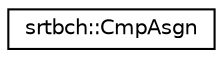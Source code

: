 digraph "Graphical Class Hierarchy"
{
  edge [fontname="Helvetica",fontsize="10",labelfontname="Helvetica",labelfontsize="10"];
  node [fontname="Helvetica",fontsize="10",shape=record];
  rankdir="LR";
  Node0 [label="srtbch::CmpAsgn",height=0.2,width=0.4,color="black", fillcolor="white", style="filled",URL="$structsrtbch_1_1CmpAsgn.html"];
}
